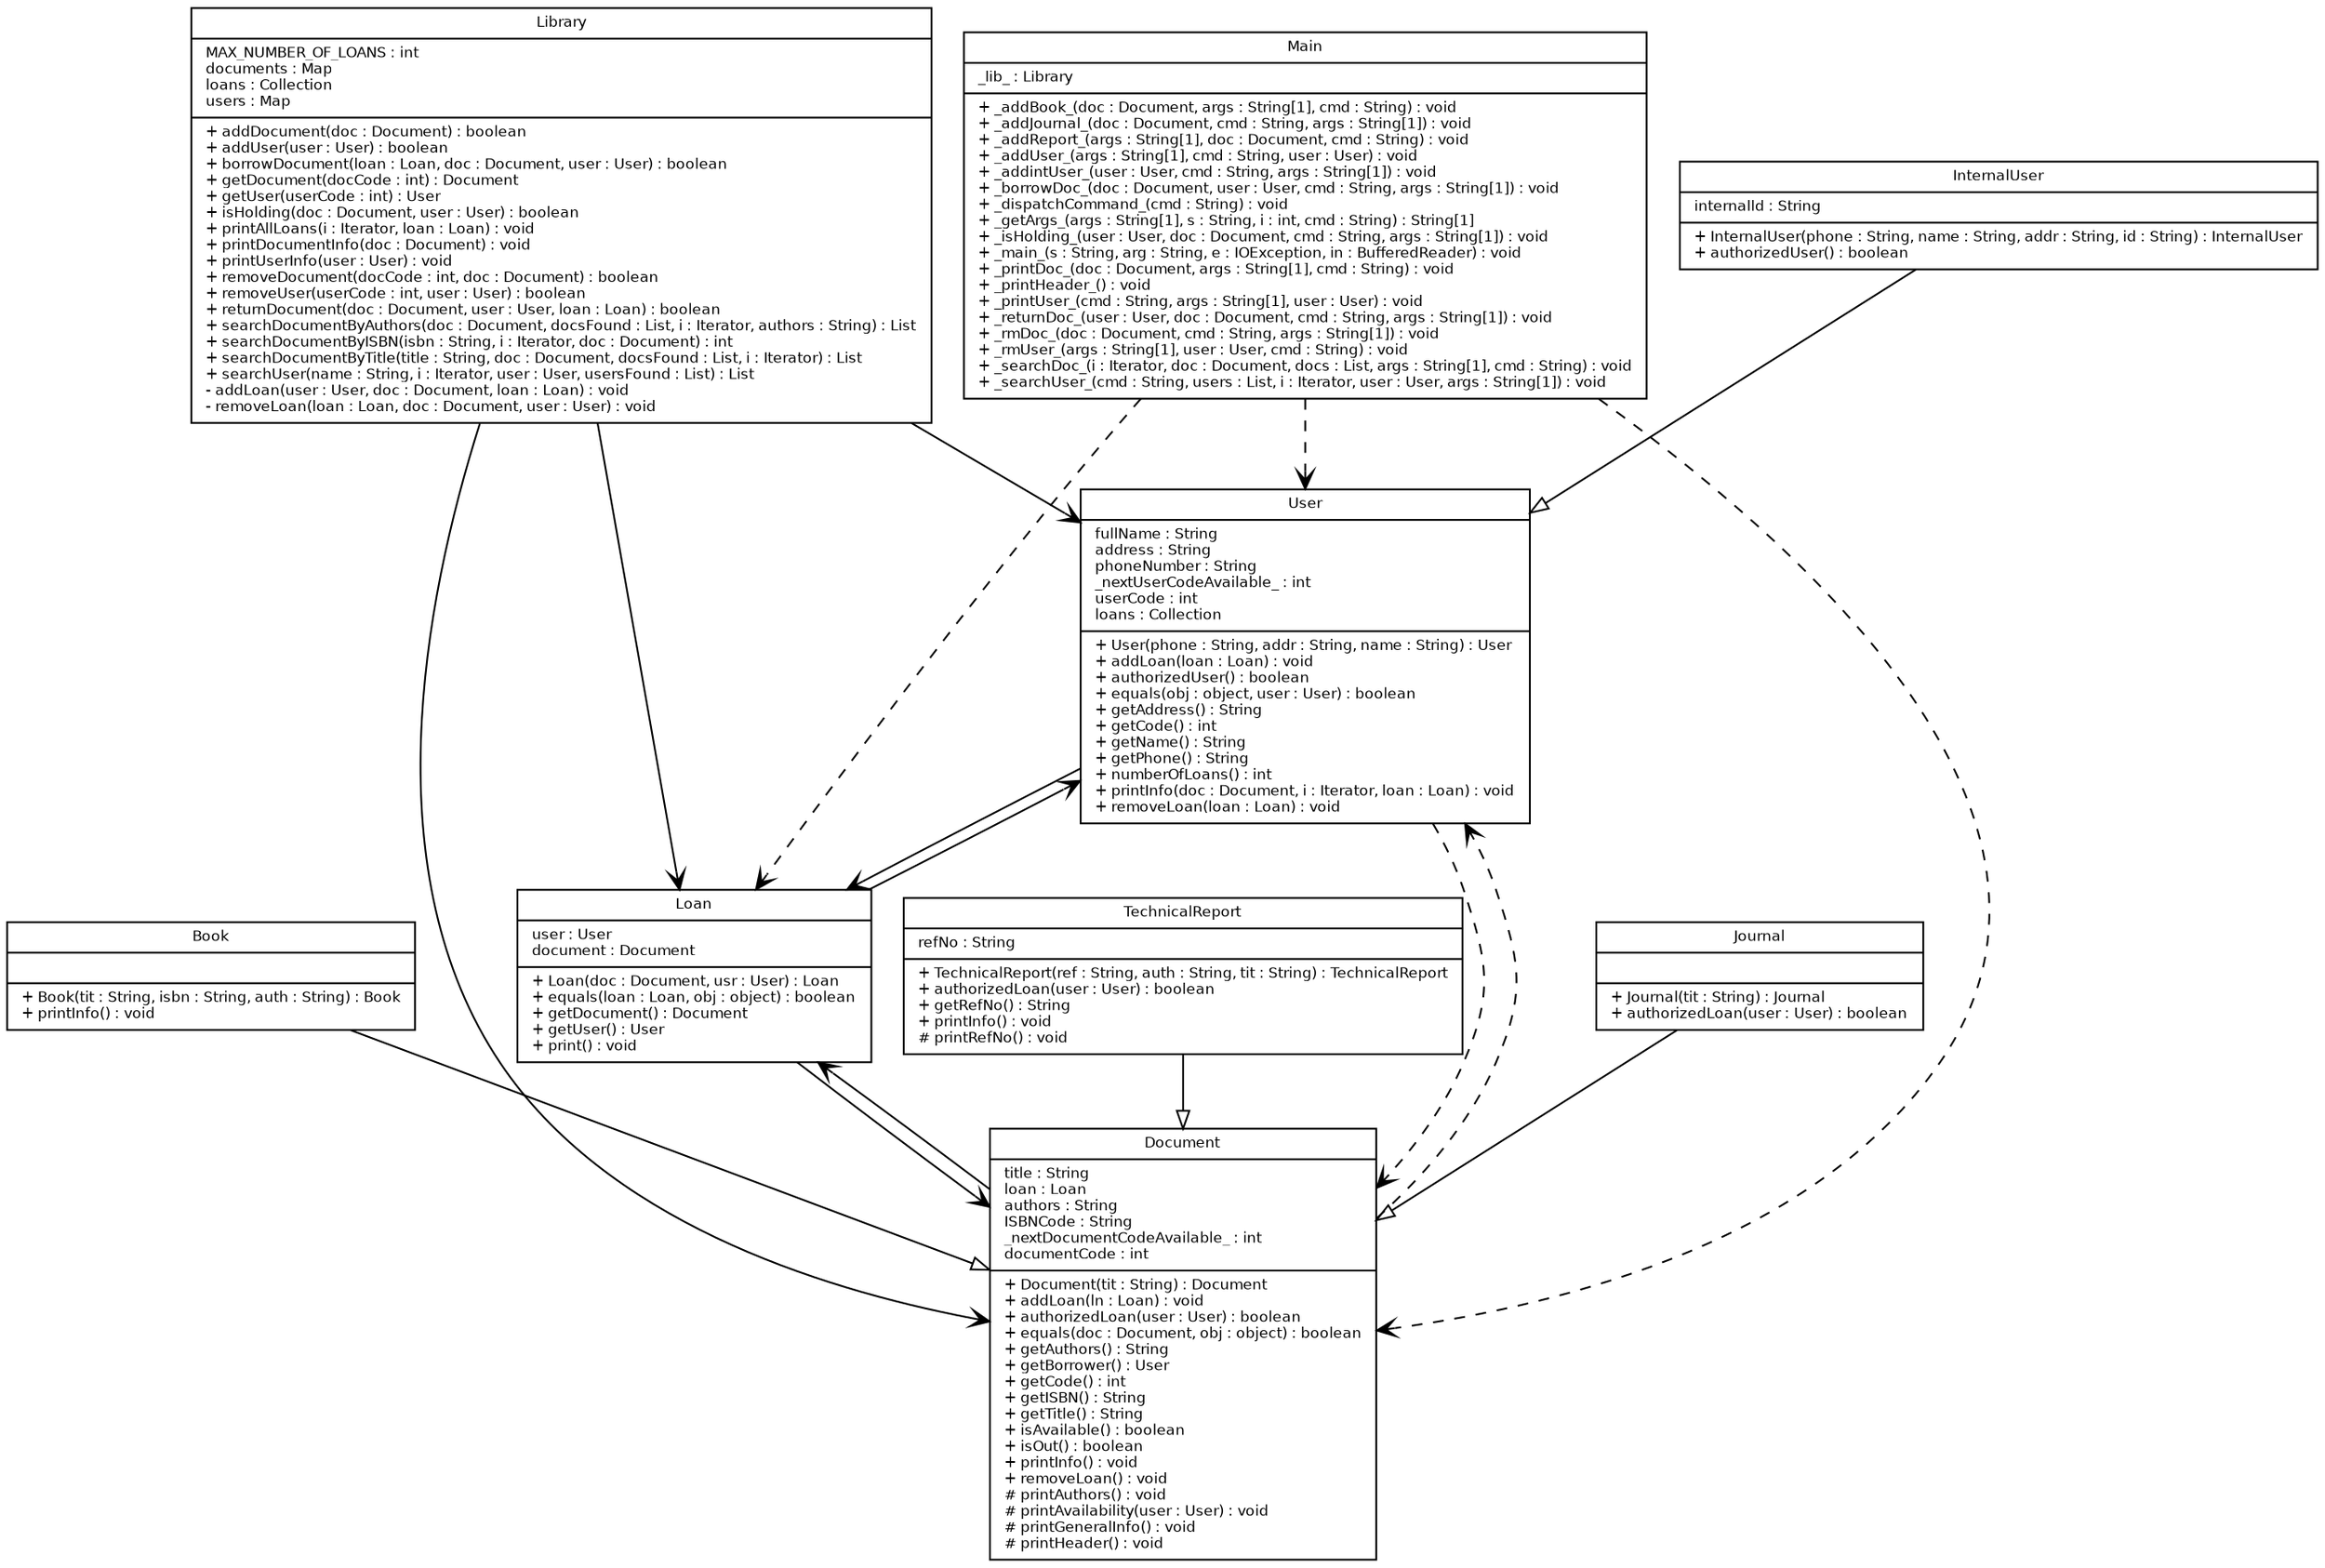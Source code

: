 digraph classes {
 fontname = "Bitstream Vera Sans"
 fontsize = 8
 node [ fontname = "Bitstream Vera Sans" fontsize = 8 shape = "record" ]
 edge [ fontname = "Bitstream Vera Sans" fontsize = 8 ]
"InternalUser" [
	label="{
 		InternalUser|
 		internalld : String\l|
 		+ InternalUser(phone : String, name : String, addr : String, id : String) : InternalUser\l+ authorizedUser() : boolean\l
	}"
 ]
"Book" [
	label="{
 		Book|
 		|
 		+ Book(tit : String, isbn : String, auth : String) : Book\l+ printInfo() : void\l
	}"
 ]
"User" [
	label="{
 		User|
 		fullName : String\laddress : String\lphoneNumber : String\l_nextUserCodeAvailable_ : int\luserCode : int\lloans : Collection\l|
 		+ User(phone : String, addr : String, name : String) : User\l+ addLoan(loan : Loan) : void\l+ authorizedUser() : boolean\l+ equals(obj : object, user : User) : boolean\l+ getAddress() : String\l+ getCode() : int\l+ getName() : String\l+ getPhone() : String\l+ numberOfLoans() : int\l+ printInfo(doc : Document, i : Iterator, loan : Loan) : void\l+ removeLoan(loan : Loan) : void\l
	}"
 ]
"Loan" [
	label="{
 		Loan|
 		user : User\ldocument : Document\l|
 		+ Loan(doc : Document, usr : User) : Loan\l+ equals(loan : Loan, obj : object) : boolean\l+ getDocument() : Document\l+ getUser() : User\l+ print() : void\l
	}"
 ]
"TechnicalReport" [
	label="{
 		TechnicalReport|
 		refNo : String\l|
 		+ TechnicalReport(ref : String, auth : String, tit : String) : TechnicalReport\l+ authorizedLoan(user : User) : boolean\l+ getRefNo() : String\l+ printInfo() : void\l# printRefNo() : void\l
	}"
 ]
"Document" [
	label="{
 		Document|
 		title : String\lloan : Loan\lauthors : String\lISBNCode : String\l_nextDocumentCodeAvailable_ : int\ldocumentCode : int\l|
 		+ Document(tit : String) : Document\l+ addLoan(ln : Loan) : void\l+ authorizedLoan(user : User) : boolean\l+ equals(doc : Document, obj : object) : boolean\l+ getAuthors() : String\l+ getBorrower() : User\l+ getCode() : int\l+ getISBN() : String\l+ getTitle() : String\l+ isAvailable() : boolean\l+ isOut() : boolean\l+ printInfo() : void\l+ removeLoan() : void\l# printAuthors() : void\l# printAvailability(user : User) : void\l# printGeneralInfo() : void\l# printHeader() : void\l
	}"
 ]
"Library" [
	label="{
 		Library|
 		MAX_NUMBER_OF_LOANS : int\ldocuments : Map\lloans : Collection\lusers : Map\l|
 		+ addDocument(doc : Document) : boolean\l+ addUser(user : User) : boolean\l+ borrowDocument(loan : Loan, doc : Document, user : User) : boolean\l+ getDocument(docCode : int) : Document\l+ getUser(userCode : int) : User\l+ isHolding(doc : Document, user : User) : boolean\l+ printAllLoans(i : Iterator, loan : Loan) : void\l+ printDocumentInfo(doc : Document) : void\l+ printUserInfo(user : User) : void\l+ removeDocument(docCode : int, doc : Document) : boolean\l+ removeUser(userCode : int, user : User) : boolean\l+ returnDocument(doc : Document, user : User, loan : Loan) : boolean\l+ searchDocumentByAuthors(doc : Document, docsFound : List, i : Iterator, authors : String) : List\l+ searchDocumentByISBN(isbn : String, i : Iterator, doc : Document) : int\l+ searchDocumentByTitle(title : String, doc : Document, docsFound : List, i : Iterator) : List\l+ searchUser(name : String, i : Iterator, user : User, usersFound : List) : List\l- addLoan(user : User, doc : Document, loan : Loan) : void\l- removeLoan(loan : Loan, doc : Document, user : User) : void\l
	}"
 ]
"Journal" [
	label="{
 		Journal|
 		|
 		+ Journal(tit : String) : Journal\l+ authorizedLoan(user : User) : boolean\l
	}"
 ]
"Main" [
	label="{
 		Main|
 		_lib_ : Library\l|
 		+ _addBook_(doc : Document, args : String[1], cmd : String) : void\l+ _addJournal_(doc : Document, cmd : String, args : String[1]) : void\l+ _addReport_(args : String[1], doc : Document, cmd : String) : void\l+ _addUser_(args : String[1], cmd : String, user : User) : void\l+ _addintUser_(user : User, cmd : String, args : String[1]) : void\l+ _borrowDoc_(doc : Document, user : User, cmd : String, args : String[1]) : void\l+ _dispatchCommand_(cmd : String) : void\l+ _getArgs_(args : String[1], s : String, i : int, cmd : String) : String[1]\l+ _isHolding_(user : User, doc : Document, cmd : String, args : String[1]) : void\l+ _main_(s : String, arg : String, e : IOException, in : BufferedReader) : void\l+ _printDoc_(doc : Document, args : String[1], cmd : String) : void\l+ _printHeader_() : void\l+ _printUser_(cmd : String, args : String[1], user : User) : void\l+ _returnDoc_(user : User, doc : Document, cmd : String, args : String[1]) : void\l+ _rmDoc_(doc : Document, cmd : String, args : String[1]) : void\l+ _rmUser_(args : String[1], user : User, cmd : String) : void\l+ _searchDoc_(i : Iterator, doc : Document, docs : List, args : String[1], cmd : String) : void\l+ _searchUser_(cmd : String, users : List, i : Iterator, user : User, args : String[1]) : void\l
	}"
 ]
edge[arrowhead = "empty"; style= "solid"]
InternalUser -> User
Book -> Document
TechnicalReport -> Document
Journal -> Document
edge[arrowhead = "empty"; style = "dashed"]
edge[arrowhead = "open"; style = "solid"]
Loan -> Document
Loan -> User
User -> Loan
Library -> Document
Library -> Loan
Document -> Loan
Library -> User
edge[arrowhead = "open"; style = "dashed"]
User -> Document
Main -> Loan
Main -> User
Main -> Document
Document -> User
}